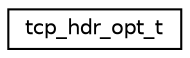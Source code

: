 digraph "Graphical Class Hierarchy"
{
 // LATEX_PDF_SIZE
  edge [fontname="Helvetica",fontsize="10",labelfontname="Helvetica",labelfontsize="10"];
  node [fontname="Helvetica",fontsize="10",shape=record];
  rankdir="LR";
  Node0 [label="tcp_hdr_opt_t",height=0.2,width=0.4,color="black", fillcolor="white", style="filled",URL="$structtcp__hdr__opt__t.html",tooltip="TCP option field helper structure."];
}
